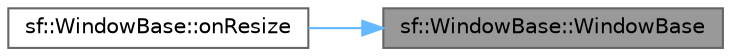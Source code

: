 digraph "sf::WindowBase::WindowBase"
{
 // LATEX_PDF_SIZE
  bgcolor="transparent";
  edge [fontname=Helvetica,fontsize=10,labelfontname=Helvetica,labelfontsize=10];
  node [fontname=Helvetica,fontsize=10,shape=box,height=0.2,width=0.4];
  rankdir="RL";
  Node1 [id="Node000001",label="sf::WindowBase::WindowBase",height=0.2,width=0.4,color="gray40", fillcolor="grey60", style="filled", fontcolor="black",tooltip="Default constructor."];
  Node1 -> Node2 [id="edge1_Node000001_Node000002",dir="back",color="steelblue1",style="solid",tooltip=" "];
  Node2 [id="Node000002",label="sf::WindowBase::onResize",height=0.2,width=0.4,color="grey40", fillcolor="white", style="filled",URL="$classsf_1_1_window_base.html#a8be41815cbeb89bc49e8752b62283192",tooltip="Function called after the window has been resized."];
}
